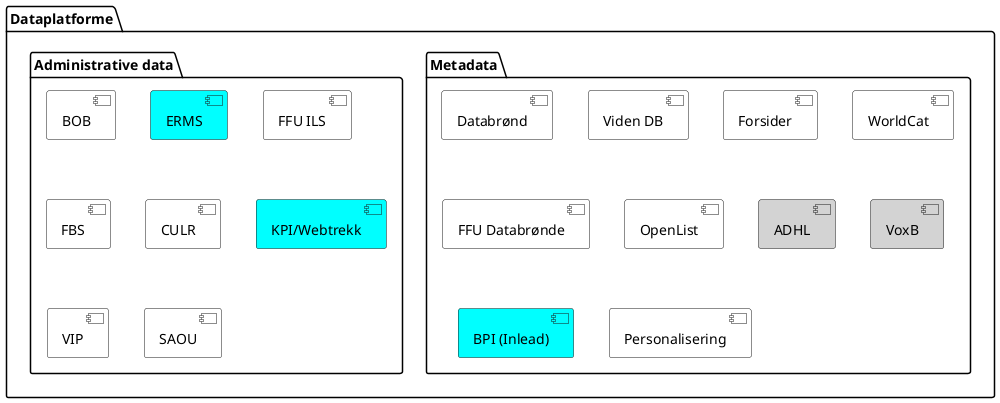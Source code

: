 @startuml
'header SayHello
'footer Page %page% of %lastpage%

skinparam component {
    backgroundColor [Biblio] LightGray
}

package "Dataplatforme" {

    package "Metadata" {
        [Databrønd]
        [Viden DB]
        [Forsider]
        [WorldCat]
        [FFU Databrønde]
        [OpenList]
        [ADHL] #LightGray
        [VoxB] #LightGray
        [BPI (Inlead)] #Cyan
        [Personalisering]
    }
    
    package "Administrative data" {
        [BOB]
        [ERMS] #Cyan
        [FFU ILS]
        [FBS]
        [CULR]
        [KPI/Webtrekk] #Cyan
        [VIP]
        [SAOU]
    }
}

@enduml
